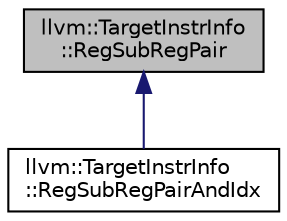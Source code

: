 digraph "llvm::TargetInstrInfo::RegSubRegPair"
{
 // LATEX_PDF_SIZE
  bgcolor="transparent";
  edge [fontname="Helvetica",fontsize="10",labelfontname="Helvetica",labelfontsize="10"];
  node [fontname="Helvetica",fontsize="10",shape=record];
  Node1 [label="llvm::TargetInstrInfo\l::RegSubRegPair",height=0.2,width=0.4,color="black", fillcolor="grey75", style="filled", fontcolor="black",tooltip="A pair composed of a register and a sub-register index."];
  Node1 -> Node2 [dir="back",color="midnightblue",fontsize="10",style="solid",fontname="Helvetica"];
  Node2 [label="llvm::TargetInstrInfo\l::RegSubRegPairAndIdx",height=0.2,width=0.4,color="black",URL="$structllvm_1_1TargetInstrInfo_1_1RegSubRegPairAndIdx.html",tooltip="A pair composed of a pair of a register and a sub-register index, and another sub-register index."];
}
